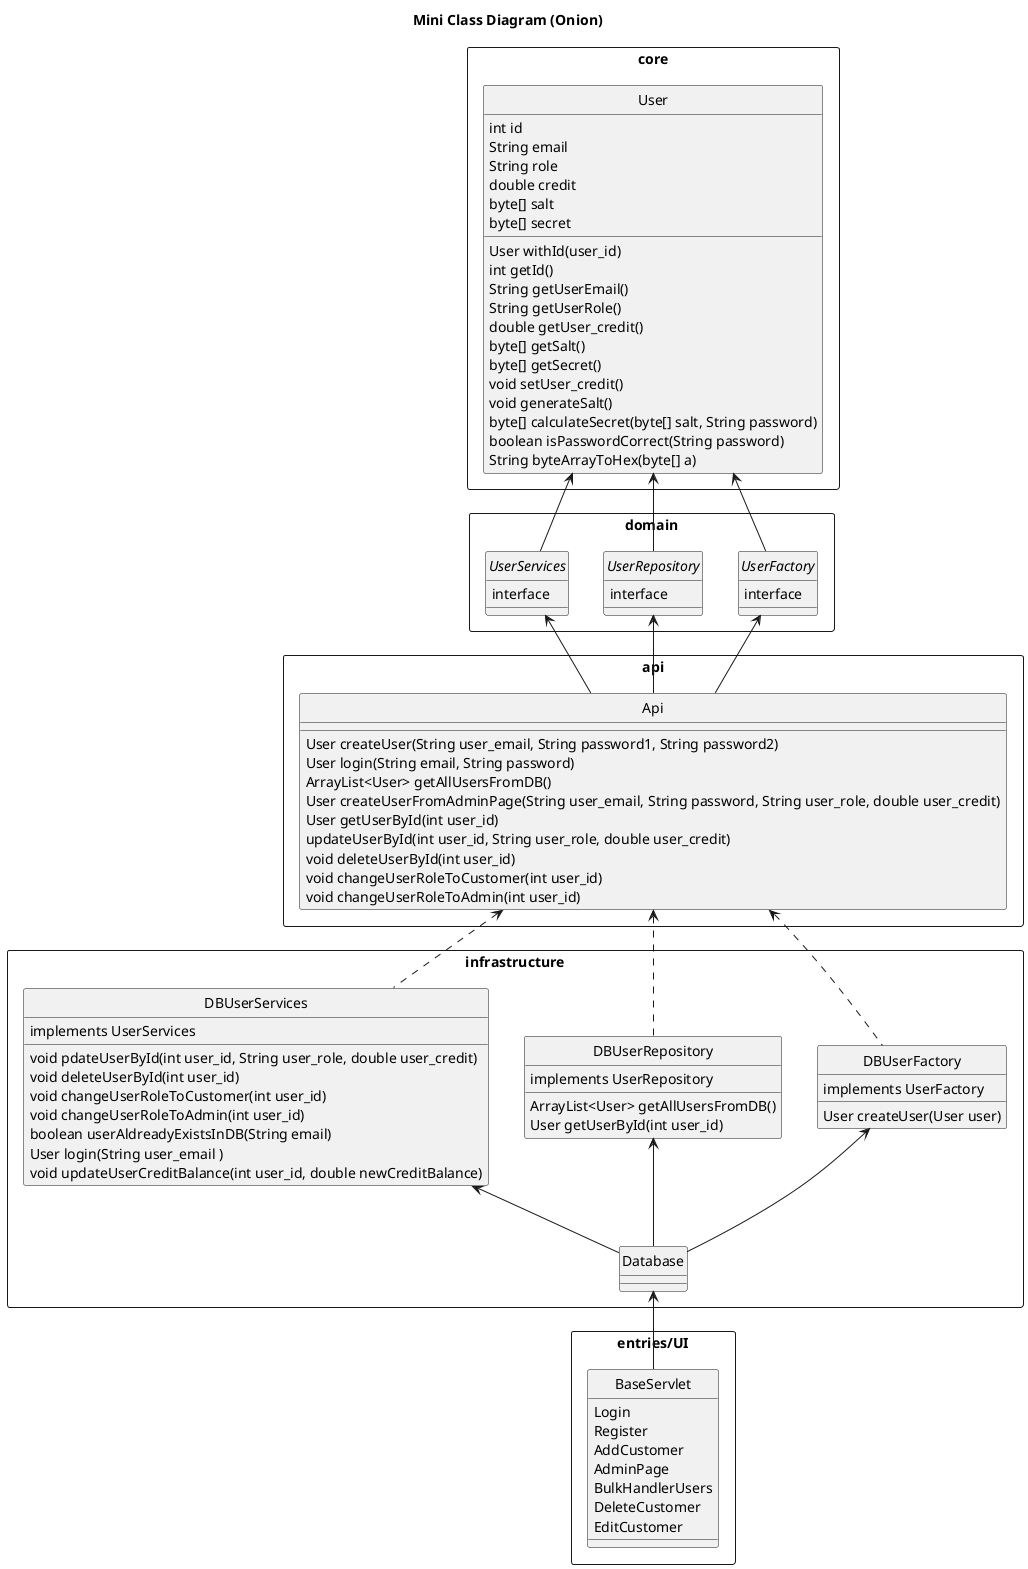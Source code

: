 @startuml
Title Mini Class Diagram (Onion)

hide circle

package core <<Rectangle>> {
    class User {
        int id
        String email
        String role
        double credit
        byte[] salt
        byte[] secret
        User withId(user_id)
        int getId()
        String getUserEmail()
        String getUserRole()
        double getUser_credit()
        byte[] getSalt()
        byte[] getSecret()
        void setUser_credit()
        void generateSalt()
        byte[] calculateSecret(byte[] salt, String password)
        boolean isPasswordCorrect(String password)
        String byteArrayToHex(byte[] a)
    }
}

package domain <<Rectangle>> {
    interface UserFactory {
        interface
    }

    interface UserRepository {
        interface
    }

    interface UserServices {
        interface
    }
}

package api <<Rectangle>> {
    class Api {
        User createUser(String user_email, String password1, String password2)
        User login(String email, String password)
        ArrayList<User> getAllUsersFromDB()
        User createUserFromAdminPage(String user_email, String password, String user_role, double user_credit)
        User getUserById(int user_id)
        updateUserById(int user_id, String user_role, double user_credit)
        void deleteUserById(int user_id)
        void changeUserRoleToCustomer(int user_id)
        void changeUserRoleToAdmin(int user_id)
    }
}

package entries/UI <<Rectangle>> {
    class BaseServlet {
        Login
        Register
        AddCustomer
        AdminPage
        BulkHandlerUsers
        DeleteCustomer
        EditCustomer
    }
}

package infrastructure <<Rectangle>> {
    class Database {

    }

    class DBUserFactory {
        implements UserFactory

        User createUser(User user)
    }

    class DBUserRepository {
        implements UserRepository

        ArrayList<User> getAllUsersFromDB()
        User getUserById(int user_id)
    }

    class DBUserServices {
        implements UserServices

        void pdateUserById(int user_id, String user_role, double user_credit)
        void deleteUserById(int user_id)
        void changeUserRoleToCustomer(int user_id)
        void changeUserRoleToAdmin(int user_id)
        boolean userAldreadyExistsInDB(String email)
        User login(String user_email )
        void updateUserCreditBalance(int user_id, double newCreditBalance)
    }
}


User <-- UserFactory
User <-- UserRepository
User <-- UserServices

UserFactory <-- Api
UserRepository <-- Api
UserServices <-- Api

Api <.. DBUserFactory
Api <.. DBUserRepository
Api <.. DBUserServices


DBUserFactory <-- Database
DBUserRepository <-- Database
DBUserServices <-- Database

Database <-- BaseServlet

@enduml